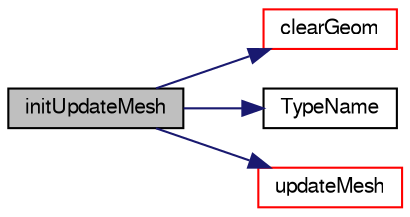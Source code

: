 digraph "initUpdateMesh"
{
  bgcolor="transparent";
  edge [fontname="FreeSans",fontsize="10",labelfontname="FreeSans",labelfontsize="10"];
  node [fontname="FreeSans",fontsize="10",shape=record];
  rankdir="LR";
  Node166 [label="initUpdateMesh",height=0.2,width=0.4,color="black", fillcolor="grey75", style="filled", fontcolor="black"];
  Node166 -> Node167 [color="midnightblue",fontsize="10",style="solid",fontname="FreeSans"];
  Node167 [label="clearGeom",height=0.2,width=0.4,color="red",URL="$a27478.html#a499a7f858dc495c47b618e168fec6372",tooltip="Clear geometry. "];
  Node166 -> Node171 [color="midnightblue",fontsize="10",style="solid",fontname="FreeSans"];
  Node171 [label="TypeName",height=0.2,width=0.4,color="black",URL="$a27478.html#a2bf9afc16643e31296e23b17c078d5c5",tooltip="Runtime type information. "];
  Node166 -> Node172 [color="midnightblue",fontsize="10",style="solid",fontname="FreeSans"];
  Node172 [label="updateMesh",height=0.2,width=0.4,color="red",URL="$a27478.html#a06139aa7a91eeed82560f0c3d03d1845",tooltip="Update of the patch topology. "];
}
